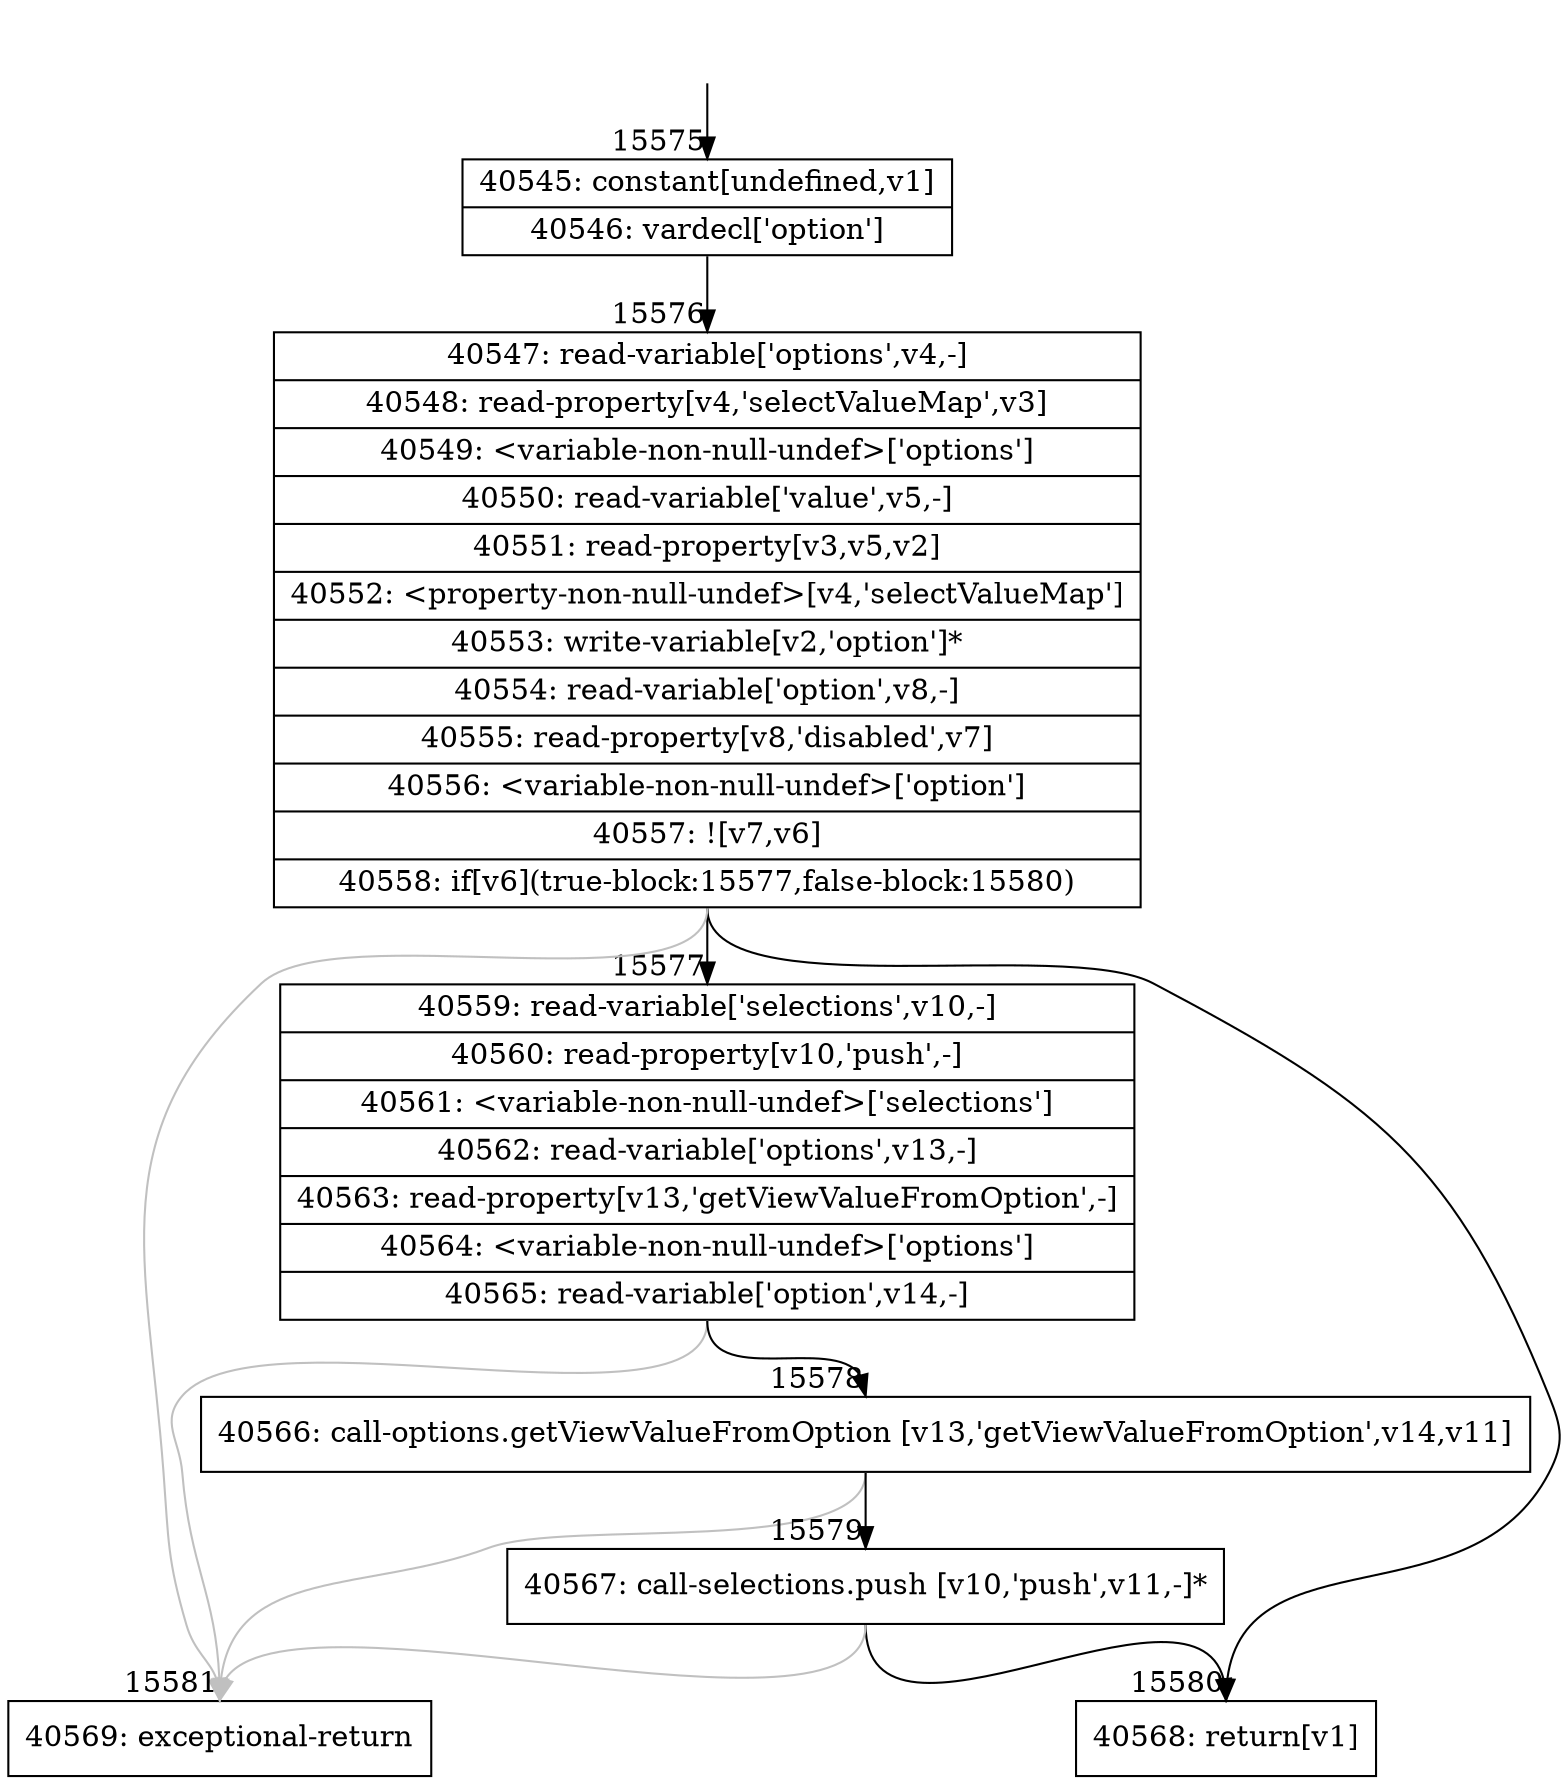 digraph {
rankdir="TD"
BB_entry1255[shape=none,label=""];
BB_entry1255 -> BB15575 [tailport=s, headport=n, headlabel="    15575"]
BB15575 [shape=record label="{40545: constant[undefined,v1]|40546: vardecl['option']}" ] 
BB15575 -> BB15576 [tailport=s, headport=n, headlabel="      15576"]
BB15576 [shape=record label="{40547: read-variable['options',v4,-]|40548: read-property[v4,'selectValueMap',v3]|40549: \<variable-non-null-undef\>['options']|40550: read-variable['value',v5,-]|40551: read-property[v3,v5,v2]|40552: \<property-non-null-undef\>[v4,'selectValueMap']|40553: write-variable[v2,'option']*|40554: read-variable['option',v8,-]|40555: read-property[v8,'disabled',v7]|40556: \<variable-non-null-undef\>['option']|40557: ![v7,v6]|40558: if[v6](true-block:15577,false-block:15580)}" ] 
BB15576 -> BB15577 [tailport=s, headport=n, headlabel="      15577"]
BB15576 -> BB15580 [tailport=s, headport=n, headlabel="      15580"]
BB15576 -> BB15581 [tailport=s, headport=n, color=gray, headlabel="      15581"]
BB15577 [shape=record label="{40559: read-variable['selections',v10,-]|40560: read-property[v10,'push',-]|40561: \<variable-non-null-undef\>['selections']|40562: read-variable['options',v13,-]|40563: read-property[v13,'getViewValueFromOption',-]|40564: \<variable-non-null-undef\>['options']|40565: read-variable['option',v14,-]}" ] 
BB15577 -> BB15578 [tailport=s, headport=n, headlabel="      15578"]
BB15577 -> BB15581 [tailport=s, headport=n, color=gray]
BB15578 [shape=record label="{40566: call-options.getViewValueFromOption [v13,'getViewValueFromOption',v14,v11]}" ] 
BB15578 -> BB15579 [tailport=s, headport=n, headlabel="      15579"]
BB15578 -> BB15581 [tailport=s, headport=n, color=gray]
BB15579 [shape=record label="{40567: call-selections.push [v10,'push',v11,-]*}" ] 
BB15579 -> BB15580 [tailport=s, headport=n]
BB15579 -> BB15581 [tailport=s, headport=n, color=gray]
BB15580 [shape=record label="{40568: return[v1]}" ] 
BB15581 [shape=record label="{40569: exceptional-return}" ] 
//#$~ 26252
}
